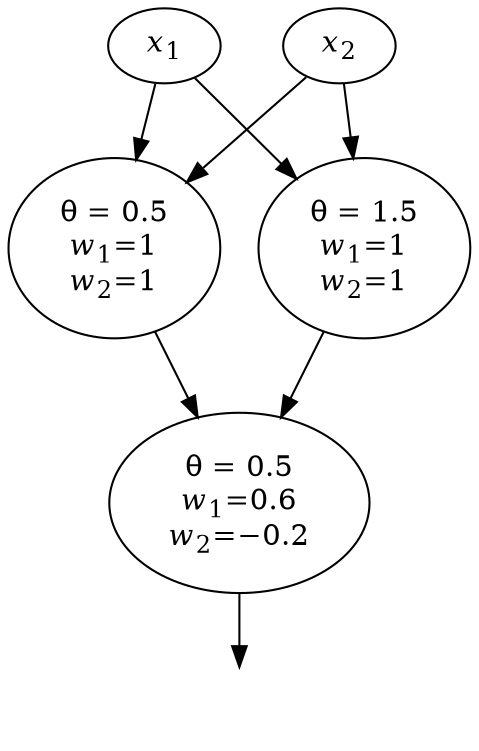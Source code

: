 # dot -Tpng xor-ff.dot -o xor-ff.png

digraph XORff {
    overlap=false;
    net [label=<<table border="0" cellpadding="0" cellborder="0"><tr><td>θ = 0.5</td></tr><tr><td><i>w</i><sub>1</sub>=0.6</td></tr><tr><td><i>w</i><sub>2</sub>=−0.2</td></tr></table>>];
    x1 [label=<<i>x</i><SUB>1</SUB>>];
    x2 [label=<<i>x</i><SUB>2</SUB>>];
    h1 [label=<<table border="0" cellpadding="0" cellborder="0"><tr><td>θ = 0.5</td></tr><tr><td><i>w</i><sub>1</sub>=1</td></tr><tr><td><i>w</i><sub>2</sub>=1</td></tr></table>>];
    h2 [label=<<table border="0" cellpadding="0" cellborder="0"><tr><td>θ = 1.5</td></tr><tr><td><i>w</i><sub>1</sub>=1</td></tr><tr><td><i>w</i><sub>2</sub>=1</td></tr></table>>];
    output [style=invis];

    x1 -> h1;
    x1 -> h2;
    x2 -> h1;
    x2 -> h2;
    h1 -> net;
    h2 -> net;
 
    net -> output;
}

